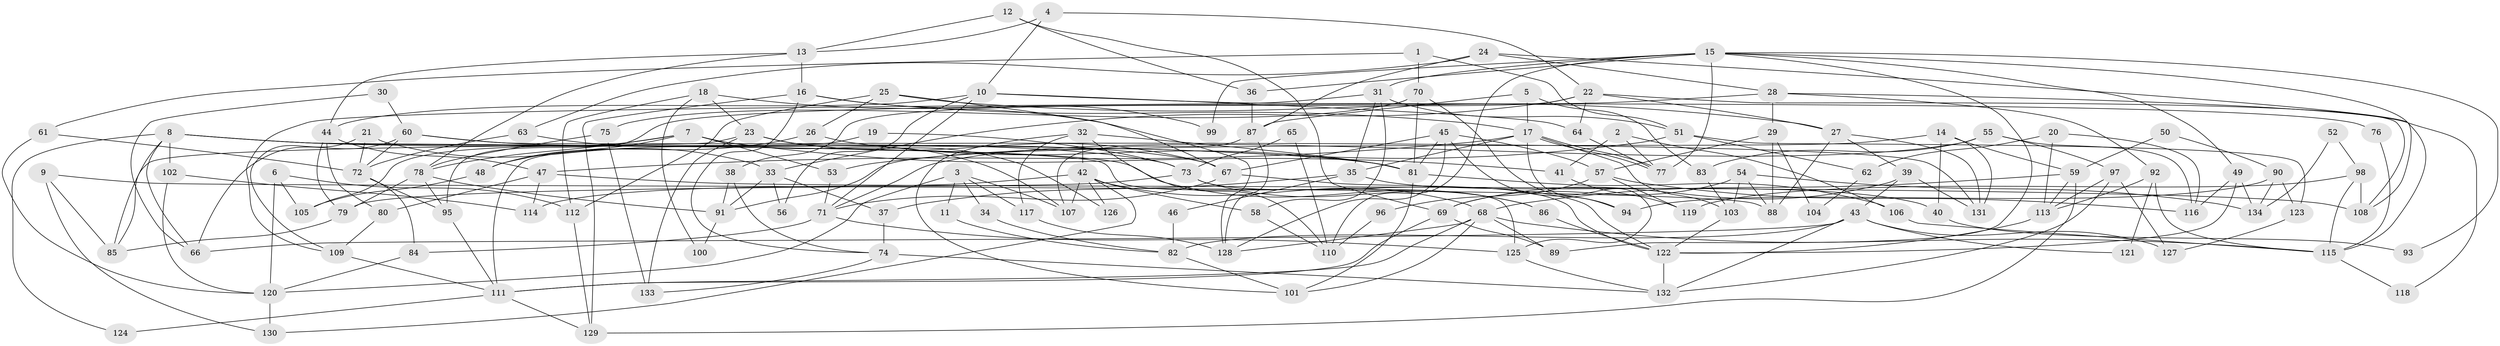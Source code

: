 // Generated by graph-tools (version 1.1) at 2025/36/03/09/25 02:36:01]
// undirected, 134 vertices, 268 edges
graph export_dot {
graph [start="1"]
  node [color=gray90,style=filled];
  1;
  2;
  3;
  4;
  5;
  6;
  7;
  8;
  9;
  10;
  11;
  12;
  13;
  14;
  15;
  16;
  17;
  18;
  19;
  20;
  21;
  22;
  23;
  24;
  25;
  26;
  27;
  28;
  29;
  30;
  31;
  32;
  33;
  34;
  35;
  36;
  37;
  38;
  39;
  40;
  41;
  42;
  43;
  44;
  45;
  46;
  47;
  48;
  49;
  50;
  51;
  52;
  53;
  54;
  55;
  56;
  57;
  58;
  59;
  60;
  61;
  62;
  63;
  64;
  65;
  66;
  67;
  68;
  69;
  70;
  71;
  72;
  73;
  74;
  75;
  76;
  77;
  78;
  79;
  80;
  81;
  82;
  83;
  84;
  85;
  86;
  87;
  88;
  89;
  90;
  91;
  92;
  93;
  94;
  95;
  96;
  97;
  98;
  99;
  100;
  101;
  102;
  103;
  104;
  105;
  106;
  107;
  108;
  109;
  110;
  111;
  112;
  113;
  114;
  115;
  116;
  117;
  118;
  119;
  120;
  121;
  122;
  123;
  124;
  125;
  126;
  127;
  128;
  129;
  130;
  131;
  132;
  133;
  134;
  1 -- 51;
  1 -- 61;
  1 -- 70;
  2 -- 77;
  2 -- 106;
  2 -- 41;
  3 -- 117;
  3 -- 107;
  3 -- 11;
  3 -- 34;
  3 -- 120;
  4 -- 13;
  4 -- 22;
  4 -- 10;
  5 -- 83;
  5 -- 17;
  5 -- 87;
  6 -- 120;
  6 -- 112;
  6 -- 105;
  7 -- 78;
  7 -- 41;
  7 -- 48;
  7 -- 53;
  7 -- 105;
  7 -- 107;
  8 -- 85;
  8 -- 125;
  8 -- 66;
  8 -- 81;
  8 -- 86;
  8 -- 102;
  8 -- 124;
  9 -- 88;
  9 -- 85;
  9 -- 130;
  10 -- 44;
  10 -- 56;
  10 -- 64;
  10 -- 71;
  10 -- 76;
  11 -- 82;
  12 -- 36;
  12 -- 13;
  12 -- 69;
  13 -- 78;
  13 -- 44;
  13 -- 16;
  14 -- 91;
  14 -- 131;
  14 -- 40;
  14 -- 59;
  15 -- 77;
  15 -- 31;
  15 -- 36;
  15 -- 49;
  15 -- 89;
  15 -- 93;
  15 -- 99;
  15 -- 108;
  15 -- 110;
  16 -- 129;
  16 -- 17;
  16 -- 74;
  16 -- 99;
  17 -- 77;
  17 -- 77;
  17 -- 35;
  17 -- 47;
  17 -- 103;
  17 -- 125;
  18 -- 128;
  18 -- 112;
  18 -- 23;
  18 -- 100;
  19 -- 111;
  19 -- 73;
  20 -- 116;
  20 -- 113;
  20 -- 62;
  21 -- 72;
  21 -- 33;
  21 -- 109;
  22 -- 27;
  22 -- 108;
  22 -- 33;
  22 -- 38;
  22 -- 64;
  23 -- 67;
  23 -- 85;
  23 -- 126;
  23 -- 133;
  24 -- 28;
  24 -- 87;
  24 -- 63;
  24 -- 115;
  25 -- 26;
  25 -- 67;
  25 -- 27;
  25 -- 112;
  26 -- 48;
  26 -- 81;
  27 -- 39;
  27 -- 88;
  27 -- 131;
  28 -- 92;
  28 -- 95;
  28 -- 29;
  28 -- 118;
  29 -- 88;
  29 -- 57;
  29 -- 104;
  30 -- 60;
  30 -- 66;
  31 -- 109;
  31 -- 35;
  31 -- 51;
  31 -- 58;
  32 -- 110;
  32 -- 81;
  32 -- 42;
  32 -- 101;
  32 -- 117;
  33 -- 91;
  33 -- 37;
  33 -- 56;
  34 -- 82;
  35 -- 37;
  35 -- 40;
  35 -- 46;
  36 -- 87;
  37 -- 74;
  38 -- 74;
  38 -- 91;
  39 -- 69;
  39 -- 43;
  39 -- 131;
  40 -- 93;
  41 -- 119;
  42 -- 68;
  42 -- 58;
  42 -- 107;
  42 -- 114;
  42 -- 126;
  42 -- 130;
  43 -- 132;
  43 -- 66;
  43 -- 82;
  43 -- 121;
  43 -- 127;
  44 -- 47;
  44 -- 80;
  44 -- 79;
  45 -- 57;
  45 -- 67;
  45 -- 81;
  45 -- 94;
  45 -- 128;
  46 -- 82;
  47 -- 114;
  47 -- 80;
  47 -- 108;
  48 -- 105;
  49 -- 122;
  49 -- 116;
  49 -- 134;
  50 -- 90;
  50 -- 59;
  51 -- 53;
  51 -- 62;
  51 -- 123;
  52 -- 134;
  52 -- 98;
  53 -- 71;
  54 -- 69;
  54 -- 134;
  54 -- 88;
  54 -- 103;
  55 -- 71;
  55 -- 97;
  55 -- 83;
  55 -- 116;
  57 -- 116;
  57 -- 96;
  57 -- 119;
  58 -- 110;
  59 -- 68;
  59 -- 113;
  59 -- 129;
  60 -- 73;
  60 -- 131;
  60 -- 66;
  60 -- 72;
  61 -- 72;
  61 -- 120;
  62 -- 104;
  63 -- 72;
  63 -- 67;
  64 -- 77;
  65 -- 110;
  65 -- 73;
  67 -- 122;
  67 -- 71;
  68 -- 101;
  68 -- 128;
  68 -- 89;
  68 -- 111;
  68 -- 115;
  69 -- 89;
  69 -- 111;
  70 -- 81;
  70 -- 75;
  70 -- 94;
  71 -- 84;
  71 -- 125;
  72 -- 84;
  72 -- 95;
  73 -- 86;
  73 -- 122;
  73 -- 79;
  74 -- 133;
  74 -- 132;
  75 -- 78;
  75 -- 133;
  76 -- 115;
  78 -- 79;
  78 -- 95;
  78 -- 91;
  79 -- 85;
  80 -- 109;
  81 -- 101;
  81 -- 106;
  82 -- 101;
  83 -- 103;
  84 -- 120;
  86 -- 122;
  87 -- 107;
  87 -- 128;
  90 -- 123;
  90 -- 94;
  90 -- 134;
  91 -- 100;
  92 -- 113;
  92 -- 115;
  92 -- 121;
  95 -- 111;
  96 -- 110;
  97 -- 132;
  97 -- 113;
  97 -- 127;
  98 -- 108;
  98 -- 115;
  98 -- 119;
  102 -- 120;
  102 -- 114;
  103 -- 122;
  106 -- 115;
  109 -- 111;
  111 -- 124;
  111 -- 129;
  112 -- 129;
  113 -- 122;
  115 -- 118;
  117 -- 128;
  120 -- 130;
  122 -- 132;
  123 -- 127;
  125 -- 132;
}
